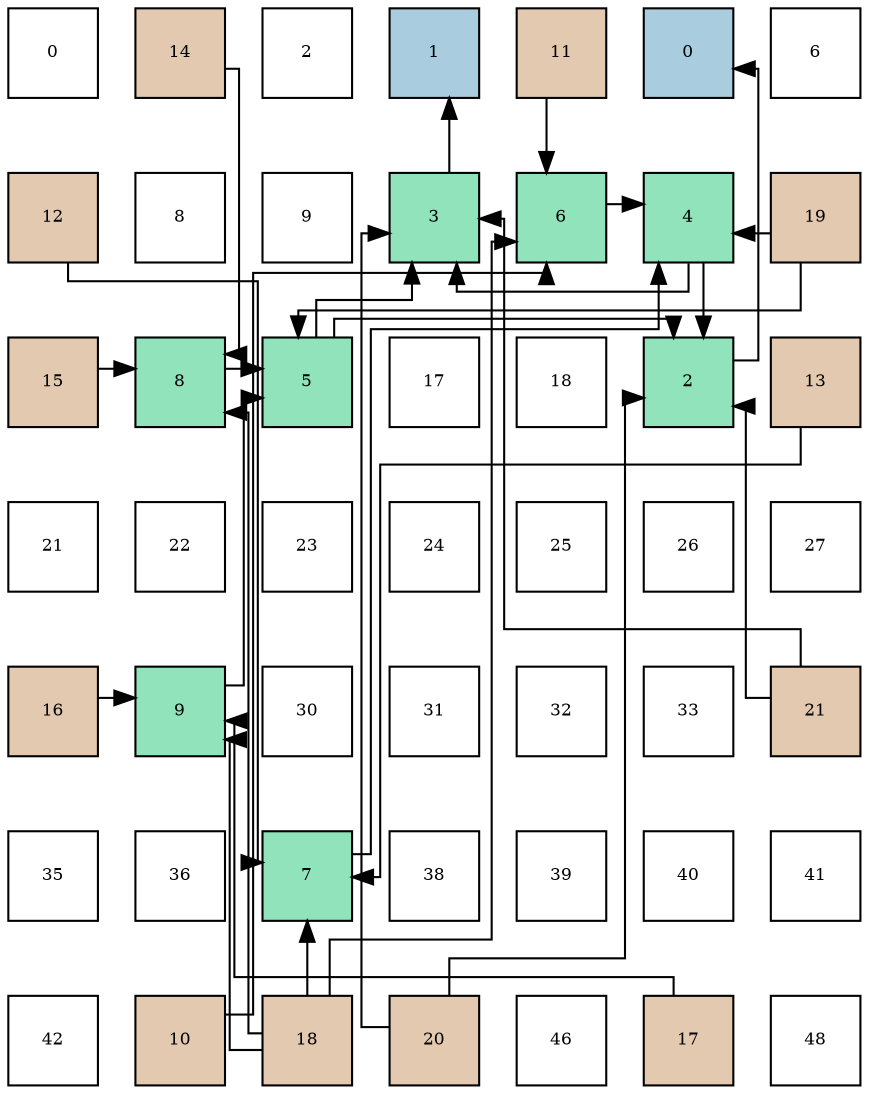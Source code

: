 digraph layout{
 rankdir=TB;
 splines=ortho;
 node [style=filled shape=square fixedsize=true width=0.6];
0[label="0", fontsize=8, fillcolor="#ffffff"];
1[label="14", fontsize=8, fillcolor="#e3c9af"];
2[label="2", fontsize=8, fillcolor="#ffffff"];
3[label="1", fontsize=8, fillcolor="#a9ccde"];
4[label="11", fontsize=8, fillcolor="#e3c9af"];
5[label="0", fontsize=8, fillcolor="#a9ccde"];
6[label="6", fontsize=8, fillcolor="#ffffff"];
7[label="12", fontsize=8, fillcolor="#e3c9af"];
8[label="8", fontsize=8, fillcolor="#ffffff"];
9[label="9", fontsize=8, fillcolor="#ffffff"];
10[label="3", fontsize=8, fillcolor="#91e3bb"];
11[label="6", fontsize=8, fillcolor="#91e3bb"];
12[label="4", fontsize=8, fillcolor="#91e3bb"];
13[label="19", fontsize=8, fillcolor="#e3c9af"];
14[label="15", fontsize=8, fillcolor="#e3c9af"];
15[label="8", fontsize=8, fillcolor="#91e3bb"];
16[label="5", fontsize=8, fillcolor="#91e3bb"];
17[label="17", fontsize=8, fillcolor="#ffffff"];
18[label="18", fontsize=8, fillcolor="#ffffff"];
19[label="2", fontsize=8, fillcolor="#91e3bb"];
20[label="13", fontsize=8, fillcolor="#e3c9af"];
21[label="21", fontsize=8, fillcolor="#ffffff"];
22[label="22", fontsize=8, fillcolor="#ffffff"];
23[label="23", fontsize=8, fillcolor="#ffffff"];
24[label="24", fontsize=8, fillcolor="#ffffff"];
25[label="25", fontsize=8, fillcolor="#ffffff"];
26[label="26", fontsize=8, fillcolor="#ffffff"];
27[label="27", fontsize=8, fillcolor="#ffffff"];
28[label="16", fontsize=8, fillcolor="#e3c9af"];
29[label="9", fontsize=8, fillcolor="#91e3bb"];
30[label="30", fontsize=8, fillcolor="#ffffff"];
31[label="31", fontsize=8, fillcolor="#ffffff"];
32[label="32", fontsize=8, fillcolor="#ffffff"];
33[label="33", fontsize=8, fillcolor="#ffffff"];
34[label="21", fontsize=8, fillcolor="#e3c9af"];
35[label="35", fontsize=8, fillcolor="#ffffff"];
36[label="36", fontsize=8, fillcolor="#ffffff"];
37[label="7", fontsize=8, fillcolor="#91e3bb"];
38[label="38", fontsize=8, fillcolor="#ffffff"];
39[label="39", fontsize=8, fillcolor="#ffffff"];
40[label="40", fontsize=8, fillcolor="#ffffff"];
41[label="41", fontsize=8, fillcolor="#ffffff"];
42[label="42", fontsize=8, fillcolor="#ffffff"];
43[label="10", fontsize=8, fillcolor="#e3c9af"];
44[label="18", fontsize=8, fillcolor="#e3c9af"];
45[label="20", fontsize=8, fillcolor="#e3c9af"];
46[label="46", fontsize=8, fillcolor="#ffffff"];
47[label="17", fontsize=8, fillcolor="#e3c9af"];
48[label="48", fontsize=8, fillcolor="#ffffff"];
edge [constraint=false, style=vis];19 -> 5;
10 -> 3;
12 -> 19;
12 -> 10;
16 -> 19;
16 -> 10;
11 -> 12;
37 -> 12;
15 -> 16;
29 -> 16;
43 -> 11;
4 -> 11;
7 -> 37;
20 -> 37;
1 -> 15;
14 -> 15;
28 -> 29;
47 -> 29;
44 -> 11;
44 -> 37;
44 -> 15;
44 -> 29;
13 -> 12;
13 -> 16;
45 -> 19;
45 -> 10;
34 -> 19;
34 -> 10;
edge [constraint=true, style=invis];
0 -> 7 -> 14 -> 21 -> 28 -> 35 -> 42;
1 -> 8 -> 15 -> 22 -> 29 -> 36 -> 43;
2 -> 9 -> 16 -> 23 -> 30 -> 37 -> 44;
3 -> 10 -> 17 -> 24 -> 31 -> 38 -> 45;
4 -> 11 -> 18 -> 25 -> 32 -> 39 -> 46;
5 -> 12 -> 19 -> 26 -> 33 -> 40 -> 47;
6 -> 13 -> 20 -> 27 -> 34 -> 41 -> 48;
rank = same {0 -> 1 -> 2 -> 3 -> 4 -> 5 -> 6};
rank = same {7 -> 8 -> 9 -> 10 -> 11 -> 12 -> 13};
rank = same {14 -> 15 -> 16 -> 17 -> 18 -> 19 -> 20};
rank = same {21 -> 22 -> 23 -> 24 -> 25 -> 26 -> 27};
rank = same {28 -> 29 -> 30 -> 31 -> 32 -> 33 -> 34};
rank = same {35 -> 36 -> 37 -> 38 -> 39 -> 40 -> 41};
rank = same {42 -> 43 -> 44 -> 45 -> 46 -> 47 -> 48};
}